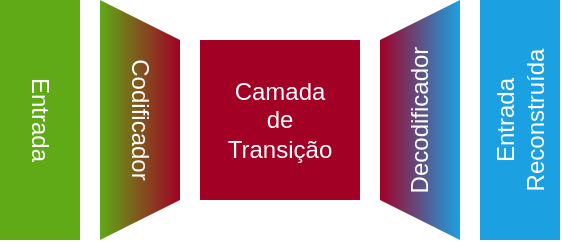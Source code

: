 <mxfile version="24.6.4" type="device">
  <diagram name="Página-1" id="kXWNGFoQQ1wZvZvNbk3n">
    <mxGraphModel dx="600" dy="1524" grid="1" gridSize="10" guides="1" tooltips="1" connect="1" arrows="1" fold="1" page="1" pageScale="1" pageWidth="827" pageHeight="1169" math="0" shadow="0">
      <root>
        <mxCell id="0" />
        <mxCell id="1" parent="0" />
        <mxCell id="HXH2HEQc9geTP8E153n3-2" value="Entrada" style="rounded=0;whiteSpace=wrap;html=1;rotation=90;fillColor=#60A917;fontColor=#FFFFFF;strokeColor=none;" parent="1" vertex="1">
          <mxGeometry y="20" width="120" height="40" as="geometry" />
        </mxCell>
        <mxCell id="HXH2HEQc9geTP8E153n3-3" value="Decodificador" style="shape=trapezoid;perimeter=trapezoidPerimeter;whiteSpace=wrap;html=1;fixedSize=1;rotation=-90;fillColor=#a20025;fontColor=#FFFFFF;strokeColor=none;gradientColor=#1BA1E2;" parent="1" vertex="1">
          <mxGeometry x="190" y="20" width="120" height="40" as="geometry" />
        </mxCell>
        <mxCell id="HXH2HEQc9geTP8E153n3-4" value="Codificador" style="shape=trapezoid;perimeter=trapezoidPerimeter;whiteSpace=wrap;html=1;fixedSize=1;rotation=90;gradientColor=#60A917;fillColor=#A20025;strokeColor=none;fontColor=#FFFFFF;" parent="1" vertex="1">
          <mxGeometry x="50" y="20" width="120" height="40" as="geometry" />
        </mxCell>
        <mxCell id="HXH2HEQc9geTP8E153n3-5" value="Camada&lt;br&gt;de&lt;br&gt;Transição" style="rounded=0;whiteSpace=wrap;html=1;fillColor=#A20025;fontColor=#FFFFFF;strokeColor=none;" parent="1" vertex="1">
          <mxGeometry x="140" width="80" height="80" as="geometry" />
        </mxCell>
        <mxCell id="HXH2HEQc9geTP8E153n3-6" value="Entrada&lt;br&gt;Reconstruída" style="rounded=0;whiteSpace=wrap;html=1;rotation=-90;fillColor=#1ba1e2;fontColor=#FFFFFF;strokeColor=none;" parent="1" vertex="1">
          <mxGeometry x="240" y="20" width="120" height="40" as="geometry" />
        </mxCell>
      </root>
    </mxGraphModel>
  </diagram>
</mxfile>
